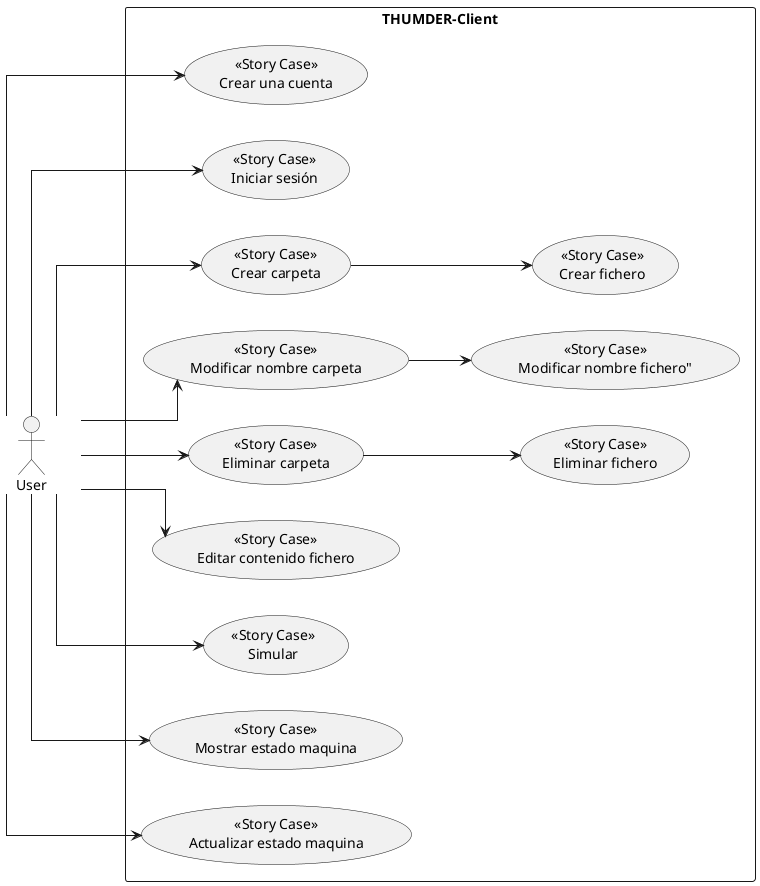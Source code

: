 @startuml
'https://plantuml.com/es/use-case-diagram
'!theme amiga from https://raw.githubusercontent.com/plantuml/plantuml/master/themes
skinparam defaultFontName consolas
skinparam minClassWidth 100
skinparam conditionStyle inside
skinparam defaultTextAlignment center
skinparam linetype polyline
skinparam linetype ortho

left to right direction
'https://www.freeprojectz.com/uml-diagram/chat-application-system-sequence-diagram
actor "User" as user
rectangle THUMDER-Client {
  usecase "<<Story Case>>\nCrear una cuenta" as C_UC1
  usecase "<<Story Case>>\nIniciar sesión" as C_UC2
  usecase "<<Story Case>>\nCrear carpeta" as C_UC3.1a
  usecase "<<Story Case>>\nCrear fichero" as C_UC3.2a
  usecase "<<Story Case>>\nModificar nombre carpeta" as C_UC3.1b
  usecase "<<Story Case>>\nModificar nombre fichero"" as C_UC3.2b
  usecase "<<Story Case>>\nEliminar carpeta" as C_UC3.1c
  usecase "<<Story Case>>\nEliminar fichero" as C_UC3.2c
  usecase "<<Story Case>>\nEditar contenido fichero" as C_UC4
  usecase "<<Story Case>>\nSimular" as C_UC5
  usecase "<<Story Case>>\nMostrar estado maquina" as C_UC6
  usecase "<<Story Case>>\nActualizar estado maquina" as C_UC7
'  usecase "<<Story Case>>\nAlterar estado maquina" as C_UC9
'  usecase "<<Story Case>>\nDebug" as C_UC_Debug
}
/'
rectangle THUMDER-Server {
  usecase "Recibir" as S_UC00
  usecase "Analizar" as S_UC01
  usecase "Simular" as S_UC02
  usecase "Responder" as S_UC03
}
'/

'admin --> UC01
'admin --> UC02
user --> C_UC1
user --> C_UC2

user --> C_UC3.1a
C_UC3.1a --> C_UC3.2a
user --> C_UC3.1b
C_UC3.1b --> C_UC3.2b
user --> C_UC3.1c
C_UC3.1c --> C_UC3.2c

user --> C_UC4
user --> C_UC5
user --> C_UC6
user --> C_UC7
'user --> C_UC9
'user --> C_UC10

@enduml
